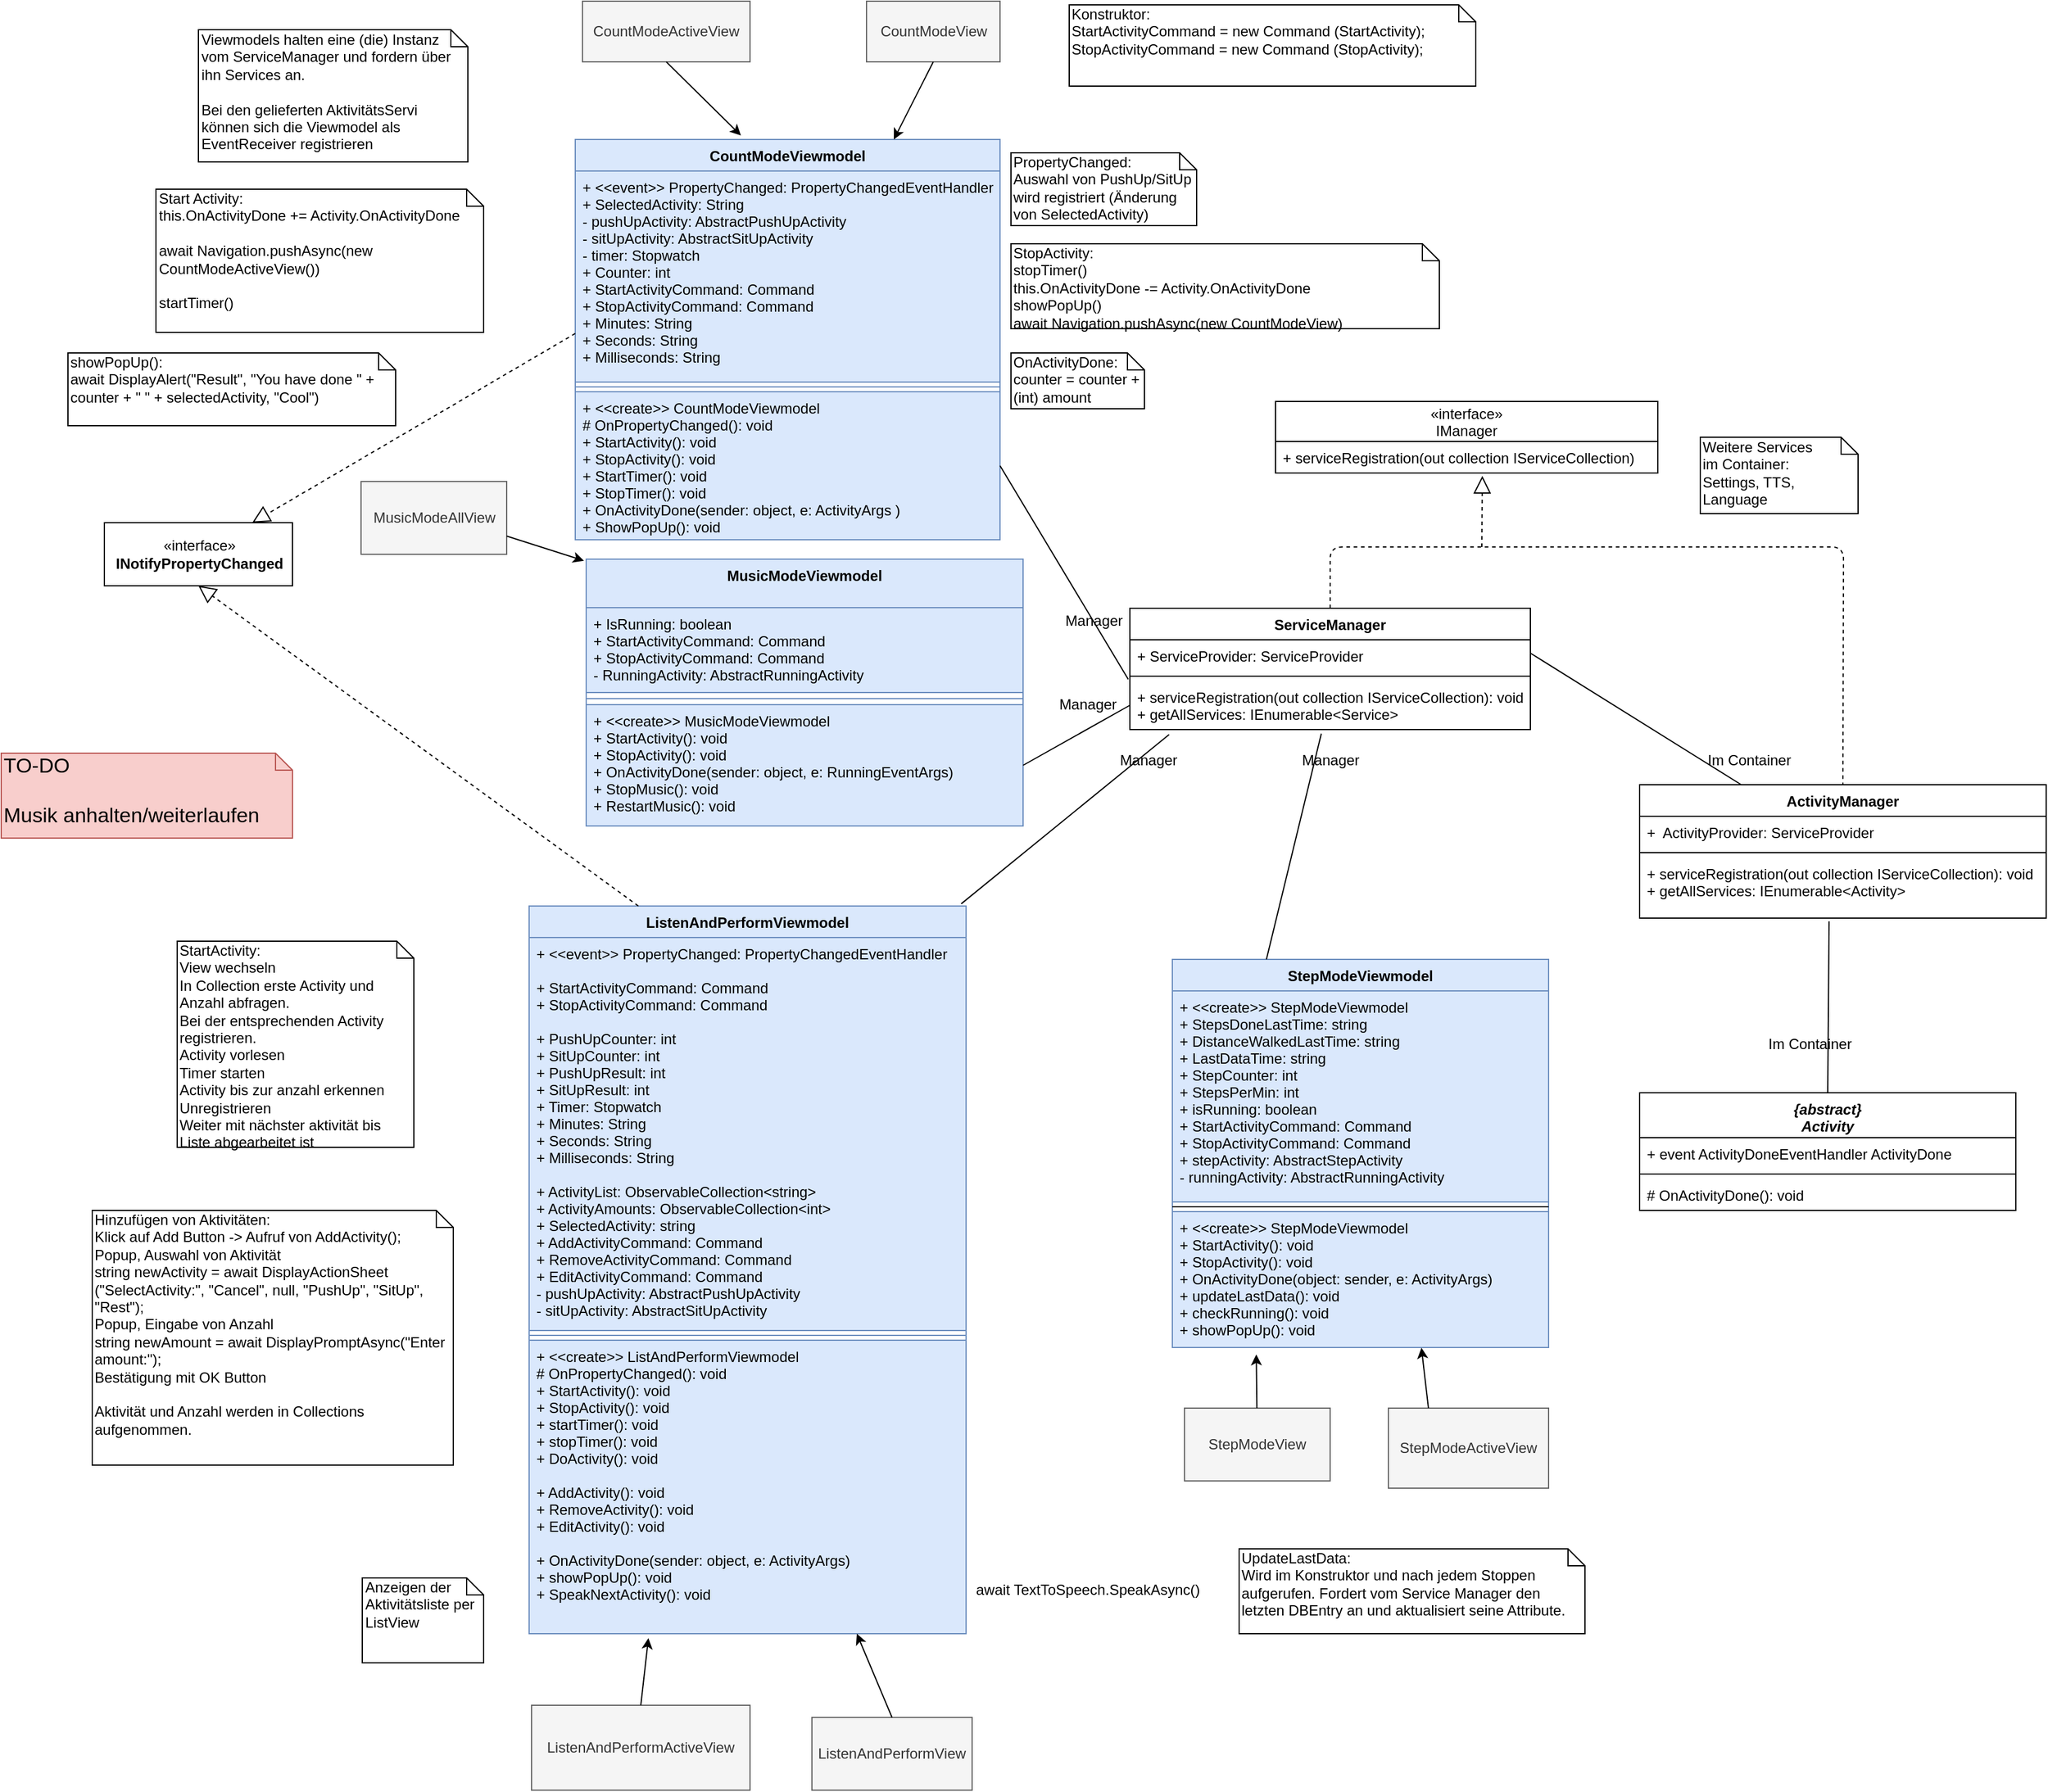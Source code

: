 <mxfile version="12.4.2" type="device" pages="1"><diagram id="o2YQhcA52Jo6fh41nkvI" name="Page-1"><mxGraphModel dx="1221" dy="645" grid="1" gridSize="10" guides="1" tooltips="1" connect="1" arrows="1" fold="1" page="1" pageScale="1" pageWidth="827" pageHeight="1169" math="0" shadow="0"><root><mxCell id="0"/><mxCell id="1" parent="0"/><mxCell id="UJqYixKBsqSY4lHeq_AK-1" value="CountModeViewmodel&#10;" style="swimlane;fontStyle=1;align=center;verticalAlign=top;childLayout=stackLayout;horizontal=1;startSize=26;horizontalStack=0;resizeParent=1;resizeParentMax=0;resizeLast=0;collapsible=1;marginBottom=0;fillColor=#dae8fc;strokeColor=#6c8ebf;" parent="1" vertex="1"><mxGeometry x="548" y="354" width="350" height="330" as="geometry"/></mxCell><mxCell id="UJqYixKBsqSY4lHeq_AK-2" value="+ &lt;&lt;event&gt;&gt; PropertyChanged: PropertyChangedEventHandler&#10;+ SelectedActivity: String&#10;- pushUpActivity: AbstractPushUpActivity&#10;- sitUpActivity: AbstractSitUpActivity&#10;- timer: Stopwatch&#10;+ Counter: int&#10;+ StartActivityCommand: Command&#10;+ StopActivityCommand: Command&#10;+ Minutes: String&#10;+ Seconds: String&#10;+ Milliseconds: String" style="text;strokeColor=#6c8ebf;fillColor=#dae8fc;align=left;verticalAlign=top;spacingLeft=4;spacingRight=4;overflow=hidden;rotatable=0;points=[[0,0.5],[1,0.5]];portConstraint=eastwest;" parent="UJqYixKBsqSY4lHeq_AK-1" vertex="1"><mxGeometry y="26" width="350" height="174" as="geometry"/></mxCell><mxCell id="UJqYixKBsqSY4lHeq_AK-3" value="" style="line;strokeWidth=1;fillColor=#dae8fc;align=left;verticalAlign=middle;spacingTop=-1;spacingLeft=3;spacingRight=3;rotatable=0;labelPosition=right;points=[];portConstraint=eastwest;strokeColor=#6c8ebf;" parent="UJqYixKBsqSY4lHeq_AK-1" vertex="1"><mxGeometry y="200" width="350" height="8" as="geometry"/></mxCell><mxCell id="UJqYixKBsqSY4lHeq_AK-4" value="+ &lt;&lt;create&gt;&gt; CountModeViewmodel&#10;# OnPropertyChanged(): void&#10;+ StartActivity(): void&#10;+ StopActivity(): void&#10;+ StartTimer(): void&#10;+ StopTimer(): void&#10;+ OnActivityDone(sender: object, e: ActivityArgs )&#10;+ ShowPopUp(): void&#10;" style="text;align=left;verticalAlign=top;spacingLeft=4;spacingRight=4;overflow=hidden;rotatable=0;points=[[0,0.5],[1,0.5]];portConstraint=eastwest;fillColor=#dae8fc;strokeColor=#6c8ebf;" parent="UJqYixKBsqSY4lHeq_AK-1" vertex="1"><mxGeometry y="208" width="350" height="122" as="geometry"/></mxCell><mxCell id="UJqYixKBsqSY4lHeq_AK-5" value="CountModeView" style="html=1;fillColor=#f5f5f5;strokeColor=#666666;fontColor=#333333;" parent="1" vertex="1"><mxGeometry x="788" y="240" width="110" height="50" as="geometry"/></mxCell><mxCell id="UJqYixKBsqSY4lHeq_AK-6" value="{abstract}&#10;Activity" style="swimlane;fontStyle=3;align=center;verticalAlign=top;childLayout=stackLayout;horizontal=1;startSize=37;horizontalStack=0;resizeParent=1;resizeParentMax=0;resizeLast=0;collapsible=1;marginBottom=0;" parent="1" vertex="1"><mxGeometry x="1425" y="1140" width="310" height="97" as="geometry"/></mxCell><mxCell id="UJqYixKBsqSY4lHeq_AK-7" value="+ event ActivityDoneEventHandler ActivityDone" style="text;strokeColor=none;fillColor=none;align=left;verticalAlign=top;spacingLeft=4;spacingRight=4;overflow=hidden;rotatable=0;points=[[0,0.5],[1,0.5]];portConstraint=eastwest;" parent="UJqYixKBsqSY4lHeq_AK-6" vertex="1"><mxGeometry y="37" width="310" height="26" as="geometry"/></mxCell><mxCell id="UJqYixKBsqSY4lHeq_AK-8" value="" style="line;strokeWidth=1;fillColor=none;align=left;verticalAlign=middle;spacingTop=-1;spacingLeft=3;spacingRight=3;rotatable=0;labelPosition=right;points=[];portConstraint=eastwest;" parent="UJqYixKBsqSY4lHeq_AK-6" vertex="1"><mxGeometry y="63" width="310" height="8" as="geometry"/></mxCell><mxCell id="UJqYixKBsqSY4lHeq_AK-9" value="# OnActivityDone(): void" style="text;strokeColor=none;fillColor=none;align=left;verticalAlign=top;spacingLeft=4;spacingRight=4;overflow=hidden;rotatable=0;points=[[0,0.5],[1,0.5]];portConstraint=eastwest;" parent="UJqYixKBsqSY4lHeq_AK-6" vertex="1"><mxGeometry y="71" width="310" height="26" as="geometry"/></mxCell><mxCell id="UJqYixKBsqSY4lHeq_AK-10" value="«interface»&lt;br&gt;&lt;b&gt;INotifyPropertyChanged&lt;/b&gt;" style="html=1;" parent="1" vertex="1"><mxGeometry x="160" y="670" width="155" height="52" as="geometry"/></mxCell><mxCell id="UJqYixKBsqSY4lHeq_AK-11" value="" style="endArrow=block;dashed=1;endFill=0;endSize=12;html=1;exitX=0;exitY=0.77;exitDx=0;exitDy=0;exitPerimeter=0;" parent="1" source="UJqYixKBsqSY4lHeq_AK-2" target="UJqYixKBsqSY4lHeq_AK-10" edge="1"><mxGeometry width="160" relative="1" as="geometry"><mxPoint x="702.95" y="717.87" as="sourcePoint"/><mxPoint x="703.5" y="632" as="targetPoint"/><Array as="points"/></mxGeometry></mxCell><mxCell id="UJqYixKBsqSY4lHeq_AK-12" value="" style="endArrow=classic;html=1;entryX=0.75;entryY=0;entryDx=0;entryDy=0;exitX=0.5;exitY=1;exitDx=0;exitDy=0;" parent="1" source="UJqYixKBsqSY4lHeq_AK-5" target="UJqYixKBsqSY4lHeq_AK-1" edge="1"><mxGeometry width="50" height="50" relative="1" as="geometry"><mxPoint x="425" y="780" as="sourcePoint"/><mxPoint x="485" y="826" as="targetPoint"/></mxGeometry></mxCell><mxCell id="UJqYixKBsqSY4lHeq_AK-13" value="PropertyChanged:&lt;br&gt;Auswahl von PushUp/SitUp wird registriert (Änderung von SelectedActivity)" style="shape=note;whiteSpace=wrap;html=1;size=14;verticalAlign=top;align=left;spacingTop=-6;" parent="1" vertex="1"><mxGeometry x="907" y="365" width="153" height="60" as="geometry"/></mxCell><mxCell id="UJqYixKBsqSY4lHeq_AK-15" value="Start Activity:&lt;br&gt;this.OnActivityDone += Activity.OnActivityDone&lt;br&gt;&lt;br&gt;await Navigation.pushAsync(new CountModeActiveView())&lt;br&gt;&lt;br&gt;startTimer()" style="shape=note;whiteSpace=wrap;html=1;size=14;verticalAlign=top;align=left;spacingTop=-6;" parent="1" vertex="1"><mxGeometry x="202.5" y="395" width="270" height="118" as="geometry"/></mxCell><mxCell id="UJqYixKBsqSY4lHeq_AK-16" value="OnActivityDone:&lt;br&gt;counter = counter + (int) amount" style="shape=note;whiteSpace=wrap;html=1;size=14;verticalAlign=top;align=left;spacingTop=-6;" parent="1" vertex="1"><mxGeometry x="907" y="530" width="110" height="46" as="geometry"/></mxCell><mxCell id="UJqYixKBsqSY4lHeq_AK-17" value="" style="endArrow=none;html=1;entryX=-0.004;entryY=-0.035;entryDx=0;entryDy=0;entryPerimeter=0;exitX=1;exitY=0.5;exitDx=0;exitDy=0;" parent="1" source="UJqYixKBsqSY4lHeq_AK-4" target="UJqYixKBsqSY4lHeq_AK-21" edge="1"><mxGeometry width="50" height="50" relative="1" as="geometry"><mxPoint x="887" y="799" as="sourcePoint"/><mxPoint x="945" y="760" as="targetPoint"/></mxGeometry></mxCell><mxCell id="UJqYixKBsqSY4lHeq_AK-18" value="ServiceManager" style="swimlane;fontStyle=1;align=center;verticalAlign=top;childLayout=stackLayout;horizontal=1;startSize=26;horizontalStack=0;resizeParent=1;resizeParentMax=0;resizeLast=0;collapsible=1;marginBottom=0;strokeWidth=1;fontSize=12;" parent="1" vertex="1"><mxGeometry x="1005" y="740.5" width="330" height="100" as="geometry"/></mxCell><mxCell id="UJqYixKBsqSY4lHeq_AK-19" value="+ ServiceProvider: ServiceProvider" style="text;strokeColor=none;fillColor=none;align=left;verticalAlign=top;spacingLeft=4;spacingRight=4;overflow=hidden;rotatable=0;points=[[0,0.5],[1,0.5]];portConstraint=eastwest;" parent="UJqYixKBsqSY4lHeq_AK-18" vertex="1"><mxGeometry y="26" width="330" height="26" as="geometry"/></mxCell><mxCell id="UJqYixKBsqSY4lHeq_AK-20" value="" style="line;strokeWidth=1;fillColor=none;align=left;verticalAlign=middle;spacingTop=-1;spacingLeft=3;spacingRight=3;rotatable=0;labelPosition=right;points=[];portConstraint=eastwest;" parent="UJqYixKBsqSY4lHeq_AK-18" vertex="1"><mxGeometry y="52" width="330" height="8" as="geometry"/></mxCell><mxCell id="UJqYixKBsqSY4lHeq_AK-21" value="+ serviceRegistration(out collection IServiceCollection): void&#10;+ getAllServices: IEnumerable&lt;Service&gt;" style="text;strokeColor=none;fillColor=none;align=left;verticalAlign=top;spacingLeft=4;spacingRight=4;overflow=hidden;rotatable=0;points=[[0,0.5],[1,0.5]];portConstraint=eastwest;" parent="UJqYixKBsqSY4lHeq_AK-18" vertex="1"><mxGeometry y="60" width="330" height="40" as="geometry"/></mxCell><mxCell id="UJqYixKBsqSY4lHeq_AK-22" value="" style="endArrow=block;dashed=1;endFill=0;endSize=12;html=1;entryX=0.541;entryY=1.092;entryDx=0;entryDy=0;entryPerimeter=0;" parent="1" target="UJqYixKBsqSY4lHeq_AK-24" edge="1"><mxGeometry width="160" relative="1" as="geometry"><mxPoint x="1295" y="690" as="sourcePoint"/><mxPoint x="1355" y="640" as="targetPoint"/><Array as="points"/></mxGeometry></mxCell><mxCell id="UJqYixKBsqSY4lHeq_AK-23" value="«interface»&#10;IManager" style="swimlane;fontStyle=0;childLayout=stackLayout;horizontal=1;startSize=33;fillColor=none;horizontalStack=0;resizeParent=1;resizeParentMax=0;resizeLast=0;collapsible=1;marginBottom=0;" parent="1" vertex="1"><mxGeometry x="1125" y="570" width="315" height="59" as="geometry"/></mxCell><mxCell id="UJqYixKBsqSY4lHeq_AK-24" value="+ serviceRegistration(out collection IServiceCollection)" style="text;strokeColor=none;fillColor=none;align=left;verticalAlign=top;spacingLeft=4;spacingRight=4;overflow=hidden;rotatable=0;points=[[0,0.5],[1,0.5]];portConstraint=eastwest;" parent="UJqYixKBsqSY4lHeq_AK-23" vertex="1"><mxGeometry y="33" width="315" height="26" as="geometry"/></mxCell><mxCell id="UJqYixKBsqSY4lHeq_AK-25" value="Manager" style="text;html=1;align=center;verticalAlign=middle;resizable=0;points=[];;autosize=1;" parent="1" vertex="1"><mxGeometry x="945" y="740.5" width="60" height="20" as="geometry"/></mxCell><mxCell id="UJqYixKBsqSY4lHeq_AK-26" value="ActivityManager" style="swimlane;fontStyle=1;align=center;verticalAlign=top;childLayout=stackLayout;horizontal=1;startSize=26;horizontalStack=0;resizeParent=1;resizeParentMax=0;resizeLast=0;collapsible=1;marginBottom=0;" parent="1" vertex="1"><mxGeometry x="1425" y="886" width="335" height="110" as="geometry"/></mxCell><mxCell id="UJqYixKBsqSY4lHeq_AK-27" value="+  ActivityProvider: ServiceProvider" style="text;strokeColor=none;fillColor=none;align=left;verticalAlign=top;spacingLeft=4;spacingRight=4;overflow=hidden;rotatable=0;points=[[0,0.5],[1,0.5]];portConstraint=eastwest;" parent="UJqYixKBsqSY4lHeq_AK-26" vertex="1"><mxGeometry y="26" width="335" height="26" as="geometry"/></mxCell><mxCell id="UJqYixKBsqSY4lHeq_AK-28" value="" style="line;strokeWidth=1;fillColor=none;align=left;verticalAlign=middle;spacingTop=-1;spacingLeft=3;spacingRight=3;rotatable=0;labelPosition=right;points=[];portConstraint=eastwest;" parent="UJqYixKBsqSY4lHeq_AK-26" vertex="1"><mxGeometry y="52" width="335" height="8" as="geometry"/></mxCell><mxCell id="UJqYixKBsqSY4lHeq_AK-29" value="+ serviceRegistration(out collection IServiceCollection): void&#10;+ getAllServices: IEnumerable&lt;Activity&gt;" style="text;strokeColor=none;fillColor=none;align=left;verticalAlign=top;spacingLeft=4;spacingRight=4;overflow=hidden;rotatable=0;points=[[0,0.5],[1,0.5]];portConstraint=eastwest;" parent="UJqYixKBsqSY4lHeq_AK-26" vertex="1"><mxGeometry y="60" width="335" height="50" as="geometry"/></mxCell><mxCell id="UJqYixKBsqSY4lHeq_AK-30" value="" style="endArrow=none;dashed=1;html=1;exitX=0.5;exitY=0;exitDx=0;exitDy=0;entryX=0.5;entryY=0;entryDx=0;entryDy=0;" parent="1" source="UJqYixKBsqSY4lHeq_AK-18" target="UJqYixKBsqSY4lHeq_AK-26" edge="1"><mxGeometry width="50" height="50" relative="1" as="geometry"><mxPoint x="1155" y="710" as="sourcePoint"/><mxPoint x="1205" y="660" as="targetPoint"/><Array as="points"><mxPoint x="1170" y="690"/><mxPoint x="1593" y="690"/></Array></mxGeometry></mxCell><mxCell id="UJqYixKBsqSY4lHeq_AK-31" value="" style="endArrow=none;html=1;entryX=0.25;entryY=0;entryDx=0;entryDy=0;exitX=1;exitY=0.5;exitDx=0;exitDy=0;" parent="1" target="UJqYixKBsqSY4lHeq_AK-26" edge="1"><mxGeometry width="50" height="50" relative="1" as="geometry"><mxPoint x="1335" y="777.5" as="sourcePoint"/><mxPoint x="1415" y="866" as="targetPoint"/></mxGeometry></mxCell><mxCell id="UJqYixKBsqSY4lHeq_AK-32" value="Im Container" style="text;html=1;align=center;verticalAlign=middle;resizable=0;points=[];;autosize=1;" parent="1" vertex="1"><mxGeometry x="1475" y="856" width="80" height="20" as="geometry"/></mxCell><mxCell id="UJqYixKBsqSY4lHeq_AK-33" value="Weitere Services &lt;br&gt;im Container:&amp;nbsp;&lt;br&gt;Settings, TTS, Language" style="shape=note;whiteSpace=wrap;html=1;size=14;verticalAlign=top;align=left;spacingTop=-6;" parent="1" vertex="1"><mxGeometry x="1475" y="599.5" width="130" height="63" as="geometry"/></mxCell><mxCell id="UJqYixKBsqSY4lHeq_AK-34" value="" style="endArrow=none;html=1;entryX=0.466;entryY=1.052;entryDx=0;entryDy=0;entryPerimeter=0;exitX=0.5;exitY=0;exitDx=0;exitDy=0;" parent="1" source="UJqYixKBsqSY4lHeq_AK-6" target="UJqYixKBsqSY4lHeq_AK-29" edge="1"><mxGeometry width="50" height="50" relative="1" as="geometry"><mxPoint x="1185" y="1050" as="sourcePoint"/><mxPoint x="1275" y="960" as="targetPoint"/></mxGeometry></mxCell><mxCell id="UJqYixKBsqSY4lHeq_AK-35" value="Im Container" style="text;html=1;align=center;verticalAlign=middle;resizable=0;points=[];;autosize=1;" parent="1" vertex="1"><mxGeometry x="1525" y="1090" width="80" height="20" as="geometry"/></mxCell><mxCell id="UJqYixKBsqSY4lHeq_AK-36" value="Viewmodels halten eine (die) Instanz vom ServiceManager und fordern über ihn Services an.&lt;br&gt;&lt;br&gt;Bei den gelieferten AktivitätsServi können sich die Viewmodel als EventReceiver registrieren" style="shape=note;whiteSpace=wrap;html=1;size=14;verticalAlign=top;align=left;spacingTop=-6;" parent="1" vertex="1"><mxGeometry x="237.5" y="263.5" width="222" height="109" as="geometry"/></mxCell><mxCell id="UJqYixKBsqSY4lHeq_AK-37" value="MusicModeViewmodel" style="swimlane;fontStyle=1;align=center;verticalAlign=top;childLayout=stackLayout;horizontal=1;startSize=40;horizontalStack=0;resizeParent=1;resizeParentMax=0;resizeLast=0;collapsible=1;marginBottom=0;fillColor=#dae8fc;strokeColor=#6c8ebf;" parent="1" vertex="1"><mxGeometry x="557" y="700" width="360" height="220" as="geometry"/></mxCell><mxCell id="UJqYixKBsqSY4lHeq_AK-38" value="+ IsRunning: boolean&#10;+ StartActivityCommand: Command&#10;+ StopActivityCommand: Command&#10;- RunningActivity: AbstractRunningActivity&#10;" style="text;strokeColor=#6c8ebf;fillColor=#dae8fc;align=left;verticalAlign=top;spacingLeft=4;spacingRight=4;overflow=hidden;rotatable=0;points=[[0,0.5],[1,0.5]];portConstraint=eastwest;" parent="UJqYixKBsqSY4lHeq_AK-37" vertex="1"><mxGeometry y="40" width="360" height="70" as="geometry"/></mxCell><mxCell id="UJqYixKBsqSY4lHeq_AK-39" value="" style="line;strokeWidth=1;fillColor=#dae8fc;align=left;verticalAlign=middle;spacingTop=-1;spacingLeft=3;spacingRight=3;rotatable=0;labelPosition=right;points=[];portConstraint=eastwest;strokeColor=#6c8ebf;" parent="UJqYixKBsqSY4lHeq_AK-37" vertex="1"><mxGeometry y="110" width="360" height="10" as="geometry"/></mxCell><mxCell id="UJqYixKBsqSY4lHeq_AK-40" value="+ &lt;&lt;create&gt;&gt; MusicModeViewmodel&#10;+ StartActivity(): void&#10;+ StopActivity(): void&#10;+ OnActivityDone(sender: object, e: RunningEventArgs)&#10;+ StopMusic(): void&#10;+ RestartMusic(): void" style="text;strokeColor=#6c8ebf;fillColor=#dae8fc;align=left;verticalAlign=top;spacingLeft=4;spacingRight=4;overflow=hidden;rotatable=0;points=[[0,0.5],[1,0.5]];portConstraint=eastwest;" parent="UJqYixKBsqSY4lHeq_AK-37" vertex="1"><mxGeometry y="120" width="360" height="100" as="geometry"/></mxCell><mxCell id="UJqYixKBsqSY4lHeq_AK-41" value="StepModeViewmodel" style="swimlane;fontStyle=1;align=center;verticalAlign=top;childLayout=stackLayout;horizontal=1;startSize=26;horizontalStack=0;resizeParent=1;resizeParentMax=0;resizeLast=0;collapsible=1;marginBottom=0;fillColor=#dae8fc;strokeColor=#6c8ebf;" parent="1" vertex="1"><mxGeometry x="1040" y="1030" width="310" height="320" as="geometry"/></mxCell><mxCell id="UJqYixKBsqSY4lHeq_AK-42" value="+ &lt;&lt;create&gt;&gt; StepModeViewmodel&#10;+ StepsDoneLastTime: string&#10;+ DistanceWalkedLastTime: string&#10;+ LastDataTime: string&#10;+ StepCounter: int&#10;+ StepsPerMin: int&#10;+ isRunning: boolean&#10;+ StartActivityCommand: Command&#10;+ StopActivityCommand: Command&#10;+ stepActivity: AbstractStepActivity&#10;- runningActivity: AbstractRunningActivity" style="text;strokeColor=#6c8ebf;fillColor=#dae8fc;align=left;verticalAlign=top;spacingLeft=4;spacingRight=4;overflow=hidden;rotatable=0;points=[[0,0.5],[1,0.5]];portConstraint=eastwest;" parent="UJqYixKBsqSY4lHeq_AK-41" vertex="1"><mxGeometry y="26" width="310" height="174" as="geometry"/></mxCell><mxCell id="UJqYixKBsqSY4lHeq_AK-43" value="" style="line;strokeWidth=1;fillColor=none;align=left;verticalAlign=middle;spacingTop=-1;spacingLeft=3;spacingRight=3;rotatable=0;labelPosition=right;points=[];portConstraint=eastwest;" parent="UJqYixKBsqSY4lHeq_AK-41" vertex="1"><mxGeometry y="200" width="310" height="8" as="geometry"/></mxCell><mxCell id="UJqYixKBsqSY4lHeq_AK-44" value="+ &lt;&lt;create&gt;&gt; StepModeViewmodel&#10;+ StartActivity(): void&#10;+ StopActivity(): void&#10;+ OnActivityDone(object: sender, e: ActivityArgs)&#10;+ updateLastData(): void&#10;+ checkRunning(): void&#10;+ showPopUp(): void&#10;" style="text;strokeColor=#6c8ebf;fillColor=#dae8fc;align=left;verticalAlign=top;spacingLeft=4;spacingRight=4;overflow=hidden;rotatable=0;points=[[0,0.5],[1,0.5]];portConstraint=eastwest;" parent="UJqYixKBsqSY4lHeq_AK-41" vertex="1"><mxGeometry y="208" width="310" height="112" as="geometry"/></mxCell><mxCell id="UJqYixKBsqSY4lHeq_AK-45" value="ListenAndPerformViewmodel" style="swimlane;fontStyle=1;align=center;verticalAlign=top;childLayout=stackLayout;horizontal=1;startSize=26;horizontalStack=0;resizeParent=1;resizeParentMax=0;resizeLast=0;collapsible=1;marginBottom=0;fillColor=#dae8fc;strokeColor=#6c8ebf;" parent="1" vertex="1"><mxGeometry x="510" y="986" width="360" height="600" as="geometry"/></mxCell><mxCell id="UJqYixKBsqSY4lHeq_AK-46" value="+ &lt;&lt;event&gt;&gt; PropertyChanged: PropertyChangedEventHandler&#10;&#10;+ StartActivityCommand: Command&#10;+ StopActivityCommand: Command&#10;&#10;+ PushUpCounter: int&#10;+ SitUpCounter: int&#10;+ PushUpResult: int&#10;+ SitUpResult: int&#10;+ Timer: Stopwatch&#10;+ Minutes: String&#10;+ Seconds: String&#10;+ Milliseconds: String&#10;&#10;+ ActivityList: ObservableCollection&lt;string&gt;&#10;+ ActivityAmounts: ObservableCollection&lt;int&gt;&#10;+ SelectedActivity: string&#10;+ AddActivityCommand: Command&#10;+ RemoveActivityCommand: Command&#10;+ EditActivityCommand: Command&#10;- pushUpActivity: AbstractPushUpActivity&#10;- sitUpActivity: AbstractSitUpActivity&#10;" style="text;strokeColor=#6c8ebf;fillColor=#dae8fc;align=left;verticalAlign=top;spacingLeft=4;spacingRight=4;overflow=hidden;rotatable=0;points=[[0,0.5],[1,0.5]];portConstraint=eastwest;" parent="UJqYixKBsqSY4lHeq_AK-45" vertex="1"><mxGeometry y="26" width="360" height="324" as="geometry"/></mxCell><mxCell id="UJqYixKBsqSY4lHeq_AK-47" value="" style="line;strokeWidth=1;fillColor=#dae8fc;align=left;verticalAlign=middle;spacingTop=-1;spacingLeft=3;spacingRight=3;rotatable=0;labelPosition=right;points=[];portConstraint=eastwest;strokeColor=#6c8ebf;" parent="UJqYixKBsqSY4lHeq_AK-45" vertex="1"><mxGeometry y="350" width="360" height="8" as="geometry"/></mxCell><mxCell id="UJqYixKBsqSY4lHeq_AK-48" value="+ &lt;&lt;create&gt;&gt; ListAndPerformViewmodel&#10;# OnPropertyChanged(): void&#10;+ StartActivity(): void&#10;+ StopActivity(): void&#10;+ startTimer(): void&#10;+ stopTimer(): void&#10;+ DoActivity(): void&#10;&#10;+ AddActivity(): void&#10;+ RemoveActivity(): void&#10;+ EditActivity(): void&#10;&#10;+ OnActivityDone(sender: object, e: ActivityArgs)&#10;+ showPopUp(): void&#10;+ SpeakNextActivity(): void" style="text;strokeColor=#6c8ebf;fillColor=#dae8fc;align=left;verticalAlign=top;spacingLeft=4;spacingRight=4;overflow=hidden;rotatable=0;points=[[0,0.5],[1,0.5]];portConstraint=eastwest;" parent="UJqYixKBsqSY4lHeq_AK-45" vertex="1"><mxGeometry y="358" width="360" height="242" as="geometry"/></mxCell><mxCell id="UJqYixKBsqSY4lHeq_AK-62" value="CountModeActiveView" style="rounded=0;whiteSpace=wrap;html=1;fillColor=#f5f5f5;strokeColor=#666666;fontColor=#333333;" parent="1" vertex="1"><mxGeometry x="554" y="240" width="138" height="50" as="geometry"/></mxCell><mxCell id="UJqYixKBsqSY4lHeq_AK-63" value="" style="endArrow=classic;html=1;entryX=0.39;entryY=-0.01;entryDx=0;entryDy=0;exitX=0.5;exitY=1;exitDx=0;exitDy=0;entryPerimeter=0;" parent="1" source="UJqYixKBsqSY4lHeq_AK-62" target="UJqYixKBsqSY4lHeq_AK-1" edge="1"><mxGeometry width="50" height="50" relative="1" as="geometry"><mxPoint x="575" y="495.5" as="sourcePoint"/><mxPoint x="625" y="445.5" as="targetPoint"/></mxGeometry></mxCell><mxCell id="UJqYixKBsqSY4lHeq_AK-68" value="StopActivity:&lt;br&gt;stopTimer()&lt;br&gt;this.OnActivityDone -= Activity.OnActivityDone&lt;br&gt;showPopUp()&lt;br&gt;await Navigation.pushAsync(new CountModeView)" style="shape=note;whiteSpace=wrap;html=1;size=14;verticalAlign=top;align=left;spacingTop=-6;" parent="1" vertex="1"><mxGeometry x="907" y="440" width="353" height="70" as="geometry"/></mxCell><mxCell id="UJqYixKBsqSY4lHeq_AK-69" value="" style="endArrow=none;html=1;entryX=0;entryY=0.5;entryDx=0;entryDy=0;exitX=1;exitY=0.5;exitDx=0;exitDy=0;" parent="1" source="UJqYixKBsqSY4lHeq_AK-40" target="UJqYixKBsqSY4lHeq_AK-21" edge="1"><mxGeometry width="50" height="50" relative="1" as="geometry"><mxPoint x="865" y="848" as="sourcePoint"/><mxPoint x="915" y="798" as="targetPoint"/></mxGeometry></mxCell><mxCell id="UJqYixKBsqSY4lHeq_AK-70" value="Manager" style="text;html=1;align=center;verticalAlign=middle;resizable=0;points=[];;autosize=1;" parent="1" vertex="1"><mxGeometry x="940" y="810" width="60" height="20" as="geometry"/></mxCell><mxCell id="UJqYixKBsqSY4lHeq_AK-71" value="MusicModeAllView" style="rounded=0;whiteSpace=wrap;html=1;fillColor=#f5f5f5;strokeColor=#666666;fontColor=#333333;" parent="1" vertex="1"><mxGeometry x="371.5" y="636" width="120" height="60" as="geometry"/></mxCell><mxCell id="UJqYixKBsqSY4lHeq_AK-72" value="" style="endArrow=classic;html=1;entryX=-0.005;entryY=0.006;entryDx=0;entryDy=0;exitX=1;exitY=0.75;exitDx=0;exitDy=0;entryPerimeter=0;" parent="1" source="UJqYixKBsqSY4lHeq_AK-71" target="UJqYixKBsqSY4lHeq_AK-37" edge="1"><mxGeometry width="50" height="50" relative="1" as="geometry"><mxPoint x="472.5" y="1009" as="sourcePoint"/><mxPoint x="522.5" y="959" as="targetPoint"/></mxGeometry></mxCell><mxCell id="UJqYixKBsqSY4lHeq_AK-73" value="" style="endArrow=none;html=1;entryX=0.478;entryY=1.083;entryDx=0;entryDy=0;entryPerimeter=0;exitX=0.25;exitY=0;exitDx=0;exitDy=0;" parent="1" source="UJqYixKBsqSY4lHeq_AK-41" target="UJqYixKBsqSY4lHeq_AK-21" edge="1"><mxGeometry width="50" height="50" relative="1" as="geometry"><mxPoint x="898" y="1049.5" as="sourcePoint"/><mxPoint x="948" y="999.5" as="targetPoint"/></mxGeometry></mxCell><mxCell id="UJqYixKBsqSY4lHeq_AK-76" value="Manager" style="text;html=1;align=center;verticalAlign=middle;resizable=0;points=[];;autosize=1;" parent="1" vertex="1"><mxGeometry x="1140" y="856" width="60" height="20" as="geometry"/></mxCell><mxCell id="UJqYixKBsqSY4lHeq_AK-77" value="" style="endArrow=block;dashed=1;endFill=0;endSize=12;html=1;entryX=0.5;entryY=1;entryDx=0;entryDy=0;exitX=0.25;exitY=0;exitDx=0;exitDy=0;" parent="1" source="UJqYixKBsqSY4lHeq_AK-45" target="UJqYixKBsqSY4lHeq_AK-10" edge="1"><mxGeometry width="160" relative="1" as="geometry"><mxPoint x="205" y="910" as="sourcePoint"/><mxPoint x="365" y="910" as="targetPoint"/></mxGeometry></mxCell><mxCell id="UJqYixKBsqSY4lHeq_AK-81" value="StepModeView" style="rounded=0;whiteSpace=wrap;html=1;fillColor=#f5f5f5;strokeColor=#666666;fontColor=#333333;" parent="1" vertex="1"><mxGeometry x="1050" y="1400" width="120" height="60" as="geometry"/></mxCell><mxCell id="UJqYixKBsqSY4lHeq_AK-82" value="" style="endArrow=classic;html=1;entryX=0.223;entryY=1.051;entryDx=0;entryDy=0;entryPerimeter=0;" parent="1" source="UJqYixKBsqSY4lHeq_AK-81" target="UJqYixKBsqSY4lHeq_AK-44" edge="1"><mxGeometry width="50" height="50" relative="1" as="geometry"><mxPoint x="635.5" y="1304" as="sourcePoint"/><mxPoint x="602" y="940" as="targetPoint"/></mxGeometry></mxCell><mxCell id="UJqYixKBsqSY4lHeq_AK-83" value="StepModeActiveView" style="rounded=0;whiteSpace=wrap;html=1;fillColor=#f5f5f5;strokeColor=#666666;fontColor=#333333;" parent="1" vertex="1"><mxGeometry x="1218" y="1400" width="132" height="66" as="geometry"/></mxCell><mxCell id="UJqYixKBsqSY4lHeq_AK-84" value="" style="endArrow=classic;html=1;exitX=0.25;exitY=0;exitDx=0;exitDy=0;entryX=0.662;entryY=1.002;entryDx=0;entryDy=0;entryPerimeter=0;" parent="1" source="UJqYixKBsqSY4lHeq_AK-83" target="UJqYixKBsqSY4lHeq_AK-44" edge="1"><mxGeometry width="50" height="50" relative="1" as="geometry"><mxPoint x="510" y="1400" as="sourcePoint"/><mxPoint x="600" y="1060" as="targetPoint"/></mxGeometry></mxCell><mxCell id="UJqYixKBsqSY4lHeq_AK-94" value="" style="endArrow=none;html=1;entryX=0.098;entryY=1.103;entryDx=0;entryDy=0;entryPerimeter=0;exitX=0.989;exitY=-0.003;exitDx=0;exitDy=0;exitPerimeter=0;" parent="1" source="UJqYixKBsqSY4lHeq_AK-45" target="UJqYixKBsqSY4lHeq_AK-21" edge="1"><mxGeometry width="50" height="50" relative="1" as="geometry"><mxPoint x="912" y="990" as="sourcePoint"/><mxPoint x="962" y="940" as="targetPoint"/></mxGeometry></mxCell><mxCell id="UJqYixKBsqSY4lHeq_AK-95" value="Manager" style="text;html=1;align=center;verticalAlign=middle;resizable=0;points=[];;autosize=1;" parent="1" vertex="1"><mxGeometry x="990" y="856" width="60" height="20" as="geometry"/></mxCell><mxCell id="UJqYixKBsqSY4lHeq_AK-96" value="ListenAndPerformActiveView" style="rounded=0;whiteSpace=wrap;html=1;fillColor=#f5f5f5;strokeColor=#666666;fontColor=#333333;" parent="1" vertex="1"><mxGeometry x="512" y="1645" width="180" height="70" as="geometry"/></mxCell><mxCell id="UJqYixKBsqSY4lHeq_AK-97" value="ListenAndPerformView" style="rounded=0;whiteSpace=wrap;html=1;fillColor=#f5f5f5;strokeColor=#666666;fontColor=#333333;" parent="1" vertex="1"><mxGeometry x="743" y="1655" width="132" height="60" as="geometry"/></mxCell><mxCell id="UJqYixKBsqSY4lHeq_AK-99" value="" style="endArrow=classic;html=1;entryX=0.75;entryY=1;entryDx=0;entryDy=0;exitX=0.5;exitY=0;exitDx=0;exitDy=0;" parent="1" source="UJqYixKBsqSY4lHeq_AK-97" target="UJqYixKBsqSY4lHeq_AK-45" edge="1"><mxGeometry width="50" height="50" relative="1" as="geometry"><mxPoint x="744" y="1280" as="sourcePoint"/><mxPoint x="794" y="1230" as="targetPoint"/></mxGeometry></mxCell><mxCell id="UJqYixKBsqSY4lHeq_AK-100" value="" style="endArrow=classic;html=1;entryX=0.273;entryY=1.015;entryDx=0;entryDy=0;entryPerimeter=0;exitX=0.5;exitY=0;exitDx=0;exitDy=0;" parent="1" source="UJqYixKBsqSY4lHeq_AK-96" target="UJqYixKBsqSY4lHeq_AK-48" edge="1"><mxGeometry width="50" height="50" relative="1" as="geometry"><mxPoint x="539.5" y="1280" as="sourcePoint"/><mxPoint x="589.5" y="1230" as="targetPoint"/></mxGeometry></mxCell><mxCell id="CEk_H-Fh6N0lQ9rN9_K6-2" value="Konstruktor:&lt;br&gt;StartActivityCommand = new Command (StartActivity);&lt;br&gt;StopActivityCommand = new Command (StopActivity);" style="shape=note;whiteSpace=wrap;html=1;size=14;verticalAlign=top;align=left;spacingTop=-6;" parent="1" vertex="1"><mxGeometry x="955" y="243" width="335" height="67" as="geometry"/></mxCell><mxCell id="CEk_H-Fh6N0lQ9rN9_K6-5" value="UpdateLastData:&lt;br&gt;Wird im Konstruktor und nach jedem Stoppen aufgerufen. Fordert vom Service Manager den letzten DBEntry an und aktualisiert seine Attribute." style="shape=note;whiteSpace=wrap;html=1;size=14;verticalAlign=top;align=left;spacingTop=-6;" parent="1" vertex="1"><mxGeometry x="1095" y="1516" width="285" height="70" as="geometry"/></mxCell><mxCell id="CEk_H-Fh6N0lQ9rN9_K6-8" value="&lt;font style=&quot;font-size: 17px&quot;&gt;TO-DO&lt;br&gt;&lt;br&gt;Musik anhalten/weiterlaufen&lt;br&gt;&lt;/font&gt;" style="shape=note;whiteSpace=wrap;html=1;size=14;verticalAlign=top;align=left;spacingTop=-6;fillColor=#f8cecc;strokeColor=#b85450;" parent="1" vertex="1"><mxGeometry x="75" y="860" width="240" height="70" as="geometry"/></mxCell><mxCell id="dEEa7ZB_3PPZKo2k3ejO-2" value="showPopUp():&lt;br&gt;await DisplayAlert(&quot;Result&quot;, &quot;You have done &quot; + counter + &quot; &quot; + selectedActivity, &quot;Cool&quot;)" style="shape=note;whiteSpace=wrap;html=1;size=14;verticalAlign=top;align=left;spacingTop=-6;" parent="1" vertex="1"><mxGeometry x="130" y="530" width="270" height="60" as="geometry"/></mxCell><mxCell id="dEEa7ZB_3PPZKo2k3ejO-3" value="await TextToSpeech.SpeakAsync()" style="text;html=1;align=center;verticalAlign=middle;resizable=0;points=[];;autosize=1;" parent="1" vertex="1"><mxGeometry x="870" y="1540" width="200" height="20" as="geometry"/></mxCell><mxCell id="dEEa7ZB_3PPZKo2k3ejO-4" value="Hinzufügen von Aktivitäten:&lt;br&gt;Klick auf Add Button -&amp;gt; Aufruf von AddActivity();&lt;br&gt;Popup, Auswahl von Aktivität &lt;br&gt;&lt;div&gt;string newActivity = await DisplayActionSheet (&quot;SelectActivity:&quot;, &quot;Cancel&quot;, null, &quot;PushUp&quot;, &quot;SitUp&quot;, &quot;Rest&quot;);&lt;/div&gt;Popup, Eingabe von Anzahl&lt;br&gt;string newAmount = await DisplayPromptAsync(&quot;Enter amount:&quot;);&lt;br&gt;Bestätigung mit OK Button&lt;br&gt;&lt;br&gt;Aktivität und Anzahl werden in Collections aufgenommen." style="shape=note;whiteSpace=wrap;html=1;size=14;verticalAlign=top;align=left;spacingTop=-6;" parent="1" vertex="1"><mxGeometry x="150" y="1237" width="297.5" height="210" as="geometry"/></mxCell><mxCell id="dEEa7ZB_3PPZKo2k3ejO-5" value="Anzeigen der Aktivitätsliste per ListView" style="shape=note;whiteSpace=wrap;html=1;size=14;verticalAlign=top;align=left;spacingTop=-6;" parent="1" vertex="1"><mxGeometry x="372.5" y="1540" width="100" height="70" as="geometry"/></mxCell><mxCell id="dEEa7ZB_3PPZKo2k3ejO-6" value="StartActivity:&lt;br&gt;View wechseln&lt;br&gt;In Collection erste Activity und Anzahl abfragen.&amp;nbsp;&lt;br&gt;Bei der entsprechenden Activity registrieren.&lt;br&gt;Activity vorlesen&lt;br&gt;Timer starten&lt;br&gt;Activity bis zur anzahl erkennen&lt;br&gt;Unregistrieren&lt;br&gt;Weiter mit nächster aktivität bis Liste abgearbeitet ist" style="shape=note;whiteSpace=wrap;html=1;size=14;verticalAlign=top;align=left;spacingTop=-6;" parent="1" vertex="1"><mxGeometry x="220" y="1015" width="195" height="170" as="geometry"/></mxCell></root></mxGraphModel></diagram></mxfile>